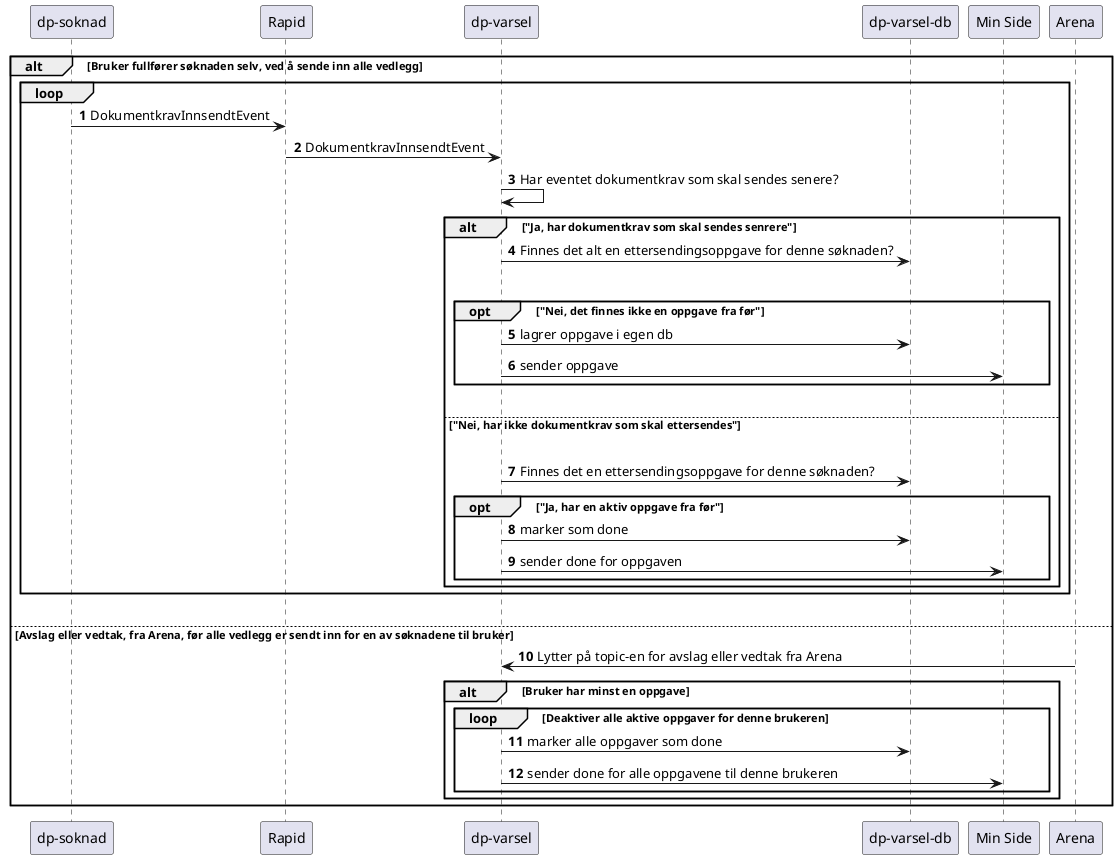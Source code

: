 @startuml

autonumber
alt Bruker fullfører søknaden selv, ved å sende inn alle vedlegg
    loop
        "dp-soknad" -> "Rapid": DokumentkravInnsendtEvent
        "Rapid" -> "dp-varsel": DokumentkravInnsendtEvent
        "dp-varsel" -> "dp-varsel": Har eventet dokumentkrav som skal sendes senere?
        alt "Ja, har dokumentkrav som skal sendes senrere"
            "dp-varsel" -> "dp-varsel-db": Finnes det alt en ettersendingsoppgave for denne søknaden?
            |||
            opt "Nei, det finnes ikke en oppgave fra før"
                "dp-varsel" -> "dp-varsel-db": lagrer oppgave i egen db
                "dp-varsel" -> "Min Side": sender oppgave
            end
            |||
        else "Nei, har ikke dokumentkrav som skal ettersendes"
            |||
            "dp-varsel" -> "dp-varsel-db": Finnes det en ettersendingsoppgave for denne søknaden?
            opt "Ja, har en aktiv oppgave fra før"
                "dp-varsel" -> "dp-varsel-db": marker som done
                "dp-varsel" -> "Min Side": sender done for oppgaven
            end
        end
    end
|||
else Avslag eller vedtak, fra Arena, før alle vedlegg er sendt inn for en av søknadene til bruker
    "Arena" -> "dp-varsel": Lytter på topic-en for avslag eller vedtak fra Arena
    alt Bruker har minst en oppgave
        loop Deaktiver alle aktive oppgaver for denne brukeren
            "dp-varsel" -> "dp-varsel-db": marker alle oppgaver som done
            "dp-varsel" -> "Min Side": sender done for alle oppgavene til denne brukeren
        end
    end
end
@enduml
